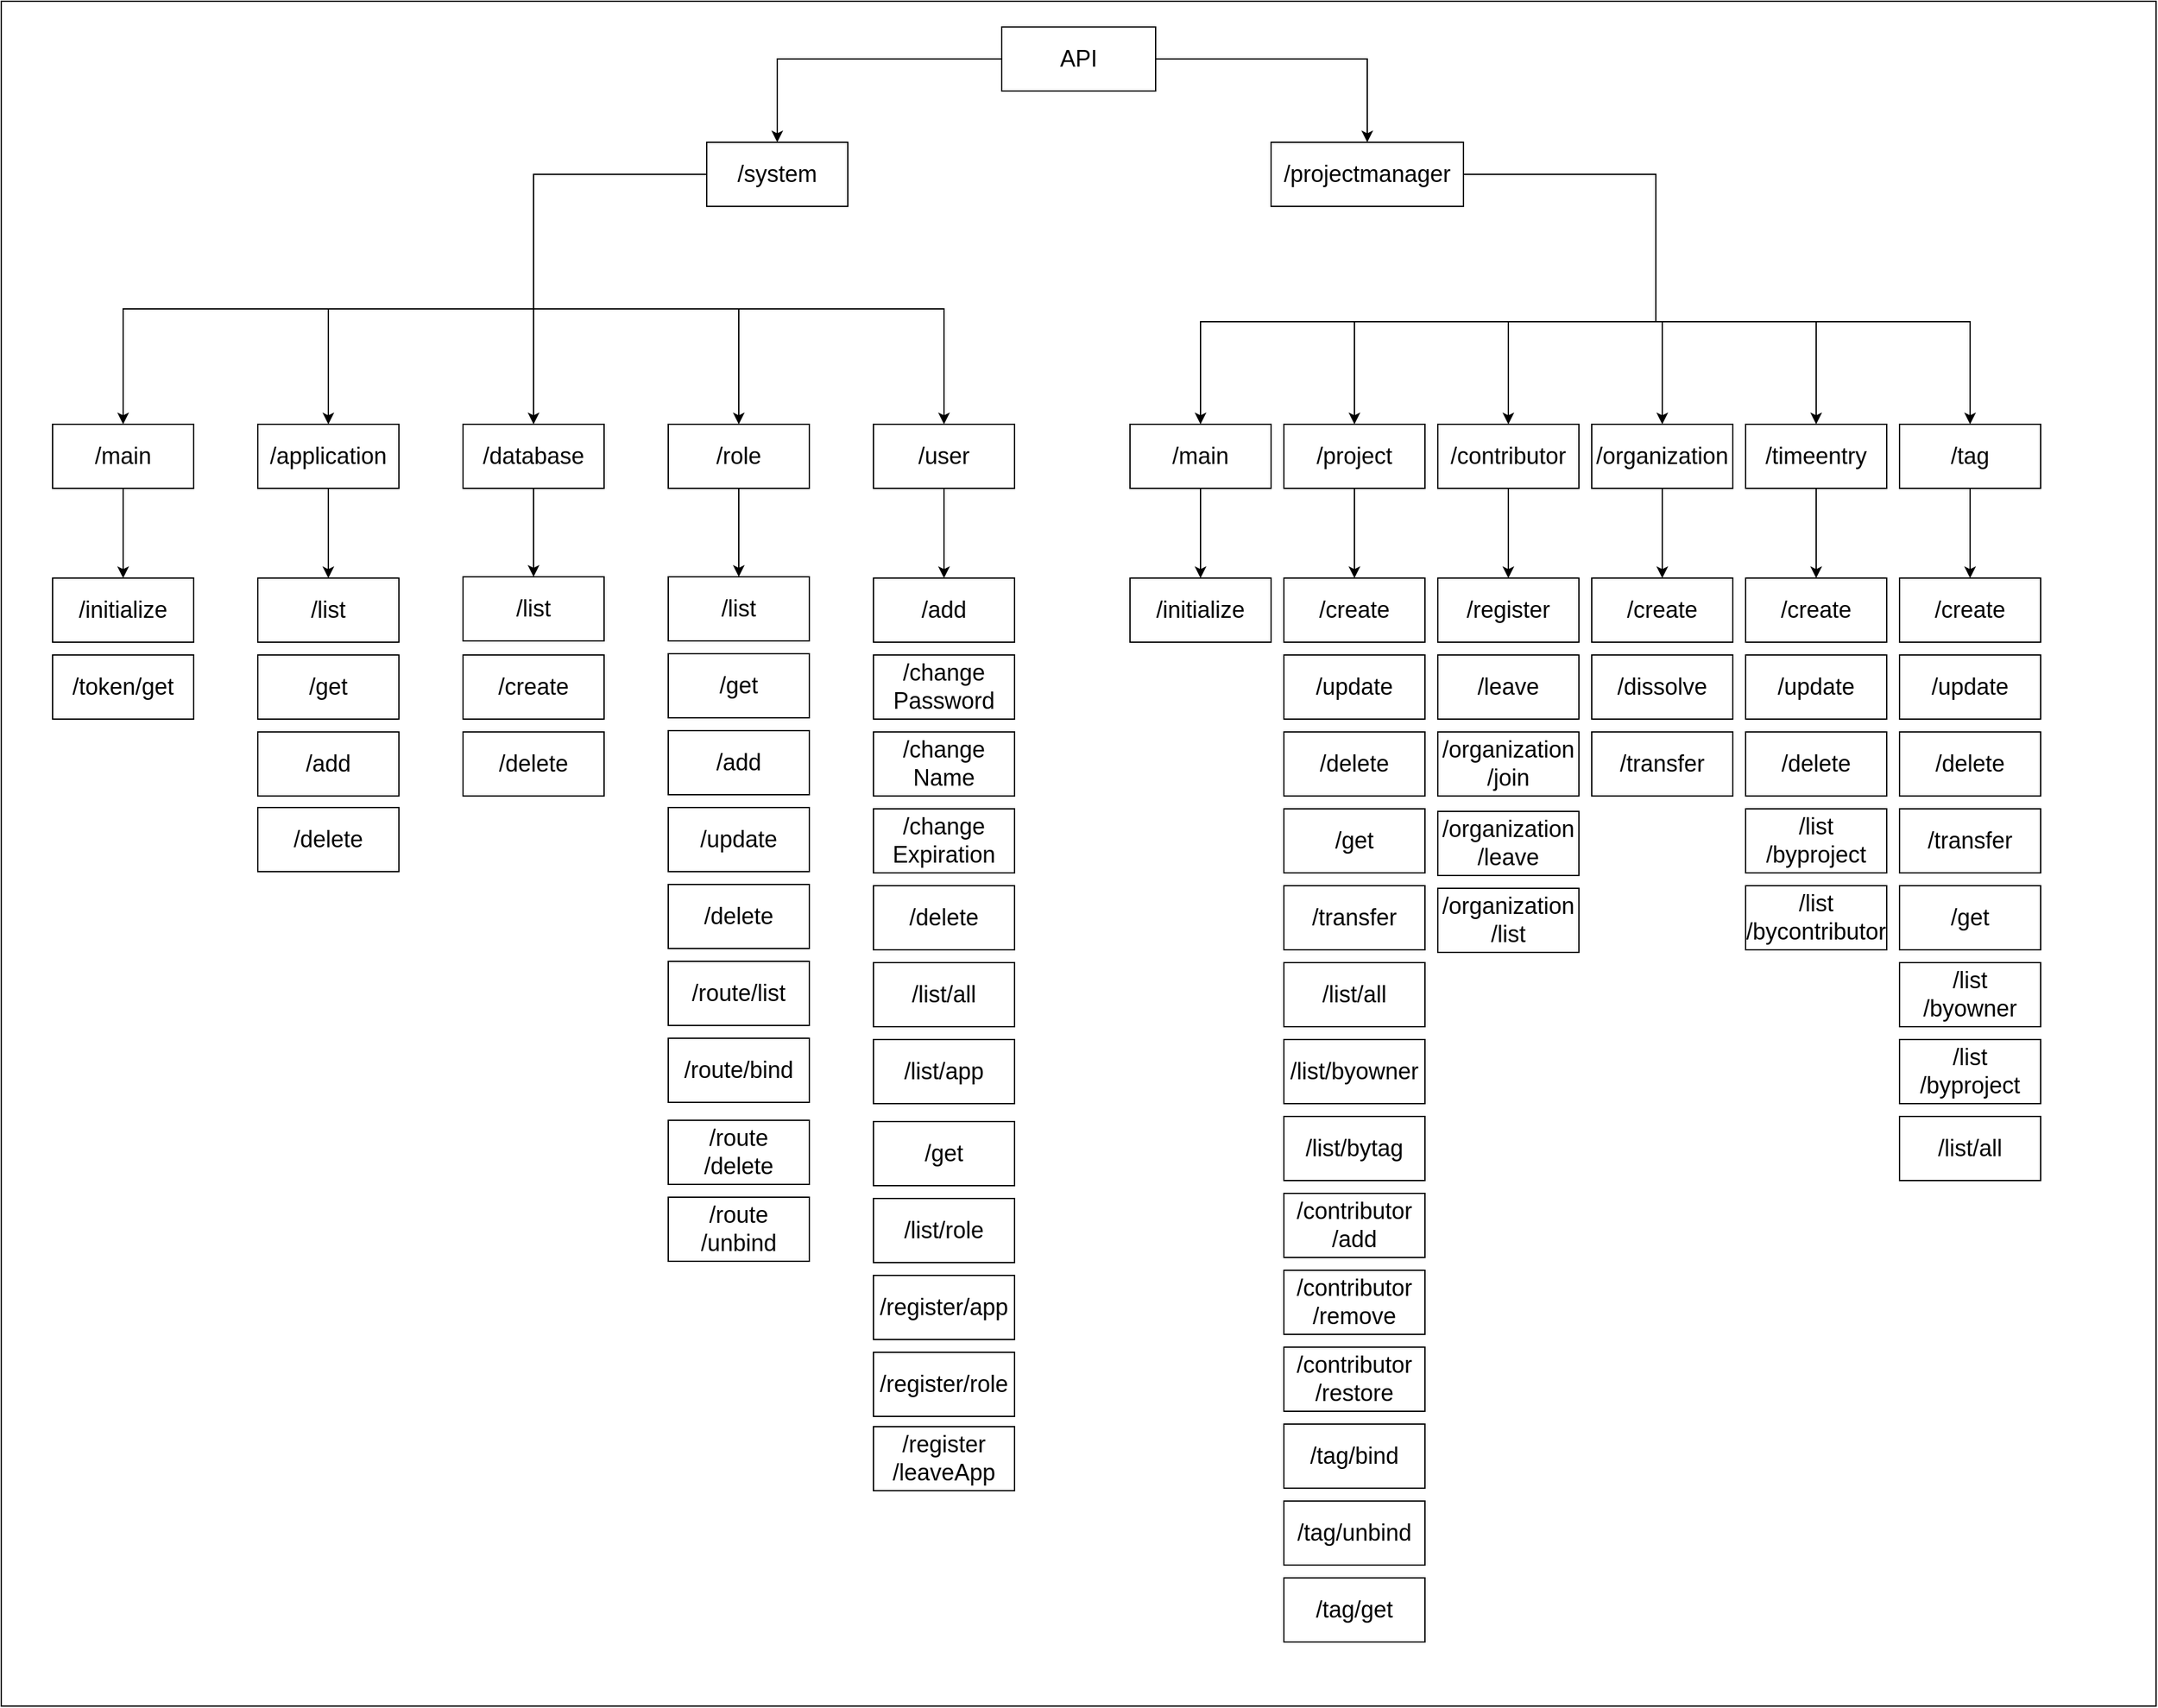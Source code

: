 <mxfile version="28.2.5">
  <diagram name="Page-1" id="nwN8FUs3bcOM2yQH4nKQ">
    <mxGraphModel dx="3759" dy="2231" grid="1" gridSize="10" guides="1" tooltips="1" connect="1" arrows="1" fold="1" page="1" pageScale="1" pageWidth="850" pageHeight="1100" math="0" shadow="0">
      <root>
        <mxCell id="0" />
        <mxCell id="1" parent="0" />
        <mxCell id="92CzlJYpDOsHPccTKbnx-94" value="" style="rounded=0;whiteSpace=wrap;html=1;" vertex="1" parent="1">
          <mxGeometry x="-420" y="30" width="1680" height="1330" as="geometry" />
        </mxCell>
        <mxCell id="xm2EJyJnLCStHGxzsCaY-14" style="edgeStyle=orthogonalEdgeStyle;rounded=0;orthogonalLoop=1;jettySize=auto;html=1;entryX=0.5;entryY=0;entryDx=0;entryDy=0;fontSize=18;" parent="1" source="xm2EJyJnLCStHGxzsCaY-5" target="xm2EJyJnLCStHGxzsCaY-6" edge="1">
          <mxGeometry relative="1" as="geometry" />
        </mxCell>
        <mxCell id="92CzlJYpDOsHPccTKbnx-45" style="edgeStyle=orthogonalEdgeStyle;rounded=0;orthogonalLoop=1;jettySize=auto;html=1;entryX=0.5;entryY=0;entryDx=0;entryDy=0;fontSize=18;" edge="1" parent="1" source="xm2EJyJnLCStHGxzsCaY-5" target="xm2EJyJnLCStHGxzsCaY-7">
          <mxGeometry relative="1" as="geometry" />
        </mxCell>
        <mxCell id="xm2EJyJnLCStHGxzsCaY-5" value="API" style="html=1;whiteSpace=wrap;fontSize=18;" parent="1" vertex="1">
          <mxGeometry x="360" y="50" width="120" height="50" as="geometry" />
        </mxCell>
        <mxCell id="xm2EJyJnLCStHGxzsCaY-15" style="edgeStyle=orthogonalEdgeStyle;rounded=0;orthogonalLoop=1;jettySize=auto;html=1;entryX=0.5;entryY=0;entryDx=0;entryDy=0;exitX=0;exitY=0.5;exitDx=0;exitDy=0;fontSize=18;" parent="1" source="xm2EJyJnLCStHGxzsCaY-6" target="xm2EJyJnLCStHGxzsCaY-8" edge="1">
          <mxGeometry relative="1" as="geometry">
            <Array as="points">
              <mxPoint x="-5" y="165" />
              <mxPoint x="-5" y="270" />
              <mxPoint x="-325" y="270" />
            </Array>
          </mxGeometry>
        </mxCell>
        <mxCell id="xm2EJyJnLCStHGxzsCaY-16" style="edgeStyle=orthogonalEdgeStyle;rounded=0;orthogonalLoop=1;jettySize=auto;html=1;entryX=0.5;entryY=0;entryDx=0;entryDy=0;exitX=0;exitY=0.5;exitDx=0;exitDy=0;fontSize=18;" parent="1" source="xm2EJyJnLCStHGxzsCaY-6" target="xm2EJyJnLCStHGxzsCaY-12" edge="1">
          <mxGeometry relative="1" as="geometry">
            <Array as="points">
              <mxPoint x="-5" y="165" />
              <mxPoint x="-5" y="270" />
              <mxPoint x="-165" y="270" />
            </Array>
          </mxGeometry>
        </mxCell>
        <mxCell id="xm2EJyJnLCStHGxzsCaY-17" style="edgeStyle=orthogonalEdgeStyle;rounded=0;orthogonalLoop=1;jettySize=auto;html=1;entryX=0.5;entryY=0;entryDx=0;entryDy=0;fontSize=18;" parent="1" source="xm2EJyJnLCStHGxzsCaY-6" target="xm2EJyJnLCStHGxzsCaY-9" edge="1">
          <mxGeometry relative="1" as="geometry" />
        </mxCell>
        <mxCell id="xm2EJyJnLCStHGxzsCaY-18" style="edgeStyle=orthogonalEdgeStyle;rounded=0;orthogonalLoop=1;jettySize=auto;html=1;entryX=0.5;entryY=0;entryDx=0;entryDy=0;exitX=0;exitY=0.5;exitDx=0;exitDy=0;fontSize=18;" parent="1" source="xm2EJyJnLCStHGxzsCaY-6" target="xm2EJyJnLCStHGxzsCaY-11" edge="1">
          <mxGeometry relative="1" as="geometry">
            <Array as="points">
              <mxPoint x="-5" y="165" />
              <mxPoint x="-5" y="270" />
              <mxPoint x="155" y="270" />
            </Array>
          </mxGeometry>
        </mxCell>
        <mxCell id="xm2EJyJnLCStHGxzsCaY-19" style="edgeStyle=orthogonalEdgeStyle;rounded=0;orthogonalLoop=1;jettySize=auto;html=1;entryX=0.5;entryY=0;entryDx=0;entryDy=0;exitX=0;exitY=0.5;exitDx=0;exitDy=0;fontSize=18;" parent="1" source="xm2EJyJnLCStHGxzsCaY-6" target="xm2EJyJnLCStHGxzsCaY-10" edge="1">
          <mxGeometry relative="1" as="geometry">
            <Array as="points">
              <mxPoint x="-5" y="165" />
              <mxPoint x="-5" y="270" />
              <mxPoint x="315" y="270" />
            </Array>
          </mxGeometry>
        </mxCell>
        <mxCell id="xm2EJyJnLCStHGxzsCaY-6" value="/system" style="html=1;whiteSpace=wrap;fontSize=18;" parent="1" vertex="1">
          <mxGeometry x="130" y="140" width="110" height="50" as="geometry" />
        </mxCell>
        <mxCell id="92CzlJYpDOsHPccTKbnx-46" style="edgeStyle=orthogonalEdgeStyle;rounded=0;orthogonalLoop=1;jettySize=auto;html=1;entryX=0.5;entryY=0;entryDx=0;entryDy=0;curved=0;strokeColor=default;shadow=0;flowAnimation=0;fontSize=18;" edge="1" parent="1" source="xm2EJyJnLCStHGxzsCaY-7" target="92CzlJYpDOsHPccTKbnx-3">
          <mxGeometry relative="1" as="geometry">
            <Array as="points">
              <mxPoint x="870" y="165" />
              <mxPoint x="870" y="280" />
              <mxPoint x="875" y="280" />
            </Array>
          </mxGeometry>
        </mxCell>
        <mxCell id="92CzlJYpDOsHPccTKbnx-47" style="edgeStyle=orthogonalEdgeStyle;rounded=0;orthogonalLoop=1;jettySize=auto;html=1;entryX=0.5;entryY=0;entryDx=0;entryDy=0;fontSize=18;" edge="1" parent="1" source="xm2EJyJnLCStHGxzsCaY-7" target="92CzlJYpDOsHPccTKbnx-4">
          <mxGeometry relative="1" as="geometry">
            <Array as="points">
              <mxPoint x="870" y="165" />
              <mxPoint x="870" y="280" />
              <mxPoint x="995" y="280" />
            </Array>
          </mxGeometry>
        </mxCell>
        <mxCell id="92CzlJYpDOsHPccTKbnx-48" style="edgeStyle=orthogonalEdgeStyle;rounded=0;orthogonalLoop=1;jettySize=auto;html=1;entryX=0.5;entryY=0;entryDx=0;entryDy=0;fontSize=18;" edge="1" parent="1" source="xm2EJyJnLCStHGxzsCaY-7" target="92CzlJYpDOsHPccTKbnx-5">
          <mxGeometry relative="1" as="geometry">
            <Array as="points">
              <mxPoint x="870" y="165" />
              <mxPoint x="870" y="280" />
              <mxPoint x="1115" y="280" />
            </Array>
          </mxGeometry>
        </mxCell>
        <mxCell id="92CzlJYpDOsHPccTKbnx-49" style="edgeStyle=orthogonalEdgeStyle;rounded=0;orthogonalLoop=1;jettySize=auto;html=1;entryX=0.5;entryY=0;entryDx=0;entryDy=0;exitX=1;exitY=0.5;exitDx=0;exitDy=0;fontSize=18;" edge="1" parent="1" source="xm2EJyJnLCStHGxzsCaY-7" target="92CzlJYpDOsHPccTKbnx-2">
          <mxGeometry relative="1" as="geometry">
            <Array as="points">
              <mxPoint x="870" y="165" />
              <mxPoint x="870" y="280" />
              <mxPoint x="755" y="280" />
            </Array>
          </mxGeometry>
        </mxCell>
        <mxCell id="92CzlJYpDOsHPccTKbnx-50" style="edgeStyle=orthogonalEdgeStyle;rounded=0;orthogonalLoop=1;jettySize=auto;html=1;entryX=0.5;entryY=0;entryDx=0;entryDy=0;fontSize=18;" edge="1" parent="1" target="92CzlJYpDOsHPccTKbnx-1">
          <mxGeometry relative="1" as="geometry">
            <mxPoint x="720" y="165" as="sourcePoint" />
            <Array as="points">
              <mxPoint x="870" y="165" />
              <mxPoint x="870" y="280" />
              <mxPoint x="635" y="280" />
            </Array>
          </mxGeometry>
        </mxCell>
        <mxCell id="92CzlJYpDOsHPccTKbnx-51" style="edgeStyle=orthogonalEdgeStyle;rounded=0;orthogonalLoop=1;jettySize=auto;html=1;entryX=0.5;entryY=0;entryDx=0;entryDy=0;exitX=1;exitY=0.5;exitDx=0;exitDy=0;fontSize=18;" edge="1" parent="1" source="xm2EJyJnLCStHGxzsCaY-7" target="92CzlJYpDOsHPccTKbnx-8">
          <mxGeometry relative="1" as="geometry">
            <Array as="points">
              <mxPoint x="870" y="165" />
              <mxPoint x="870" y="280" />
              <mxPoint x="515" y="280" />
            </Array>
          </mxGeometry>
        </mxCell>
        <mxCell id="xm2EJyJnLCStHGxzsCaY-7" value="/projectmanager" style="html=1;whiteSpace=wrap;fontSize=18;" parent="1" vertex="1">
          <mxGeometry x="570" y="140" width="150" height="50" as="geometry" />
        </mxCell>
        <mxCell id="92CzlJYpDOsHPccTKbnx-93" style="edgeStyle=orthogonalEdgeStyle;rounded=0;orthogonalLoop=1;jettySize=auto;html=1;entryX=0.5;entryY=0;entryDx=0;entryDy=0;fontSize=18;" edge="1" parent="1" source="xm2EJyJnLCStHGxzsCaY-8" target="92CzlJYpDOsHPccTKbnx-87">
          <mxGeometry relative="1" as="geometry" />
        </mxCell>
        <mxCell id="xm2EJyJnLCStHGxzsCaY-8" value="/main" style="html=1;whiteSpace=wrap;fontSize=18;" parent="1" vertex="1">
          <mxGeometry x="-380" y="360" width="110" height="50" as="geometry" />
        </mxCell>
        <mxCell id="92CzlJYpDOsHPccTKbnx-91" style="edgeStyle=orthogonalEdgeStyle;rounded=0;orthogonalLoop=1;jettySize=auto;html=1;entryX=0.5;entryY=0;entryDx=0;entryDy=0;fontSize=18;" edge="1" parent="1" source="xm2EJyJnLCStHGxzsCaY-9" target="92CzlJYpDOsHPccTKbnx-80">
          <mxGeometry relative="1" as="geometry" />
        </mxCell>
        <mxCell id="xm2EJyJnLCStHGxzsCaY-9" value="/database" style="html=1;whiteSpace=wrap;fontSize=18;" parent="1" vertex="1">
          <mxGeometry x="-60" y="360" width="110" height="50" as="geometry" />
        </mxCell>
        <mxCell id="92CzlJYpDOsHPccTKbnx-89" style="edgeStyle=orthogonalEdgeStyle;rounded=0;orthogonalLoop=1;jettySize=auto;html=1;entryX=0.5;entryY=0;entryDx=0;entryDy=0;fontSize=18;" edge="1" parent="1" source="xm2EJyJnLCStHGxzsCaY-10" target="92CzlJYpDOsHPccTKbnx-59">
          <mxGeometry relative="1" as="geometry" />
        </mxCell>
        <mxCell id="xm2EJyJnLCStHGxzsCaY-10" value="/user" style="html=1;whiteSpace=wrap;fontSize=18;" parent="1" vertex="1">
          <mxGeometry x="260" y="360" width="110" height="50" as="geometry" />
        </mxCell>
        <mxCell id="92CzlJYpDOsHPccTKbnx-90" style="edgeStyle=orthogonalEdgeStyle;rounded=0;orthogonalLoop=1;jettySize=auto;html=1;entryX=0.5;entryY=0;entryDx=0;entryDy=0;fontSize=18;" edge="1" parent="1" source="xm2EJyJnLCStHGxzsCaY-11" target="92CzlJYpDOsHPccTKbnx-71">
          <mxGeometry relative="1" as="geometry" />
        </mxCell>
        <mxCell id="xm2EJyJnLCStHGxzsCaY-11" value="/role" style="html=1;whiteSpace=wrap;fontSize=18;" parent="1" vertex="1">
          <mxGeometry x="100" y="360" width="110" height="50" as="geometry" />
        </mxCell>
        <mxCell id="92CzlJYpDOsHPccTKbnx-92" style="edgeStyle=orthogonalEdgeStyle;rounded=0;orthogonalLoop=1;jettySize=auto;html=1;entryX=0.5;entryY=0;entryDx=0;entryDy=0;fontSize=18;" edge="1" parent="1" source="xm2EJyJnLCStHGxzsCaY-12" target="92CzlJYpDOsHPccTKbnx-83">
          <mxGeometry relative="1" as="geometry" />
        </mxCell>
        <mxCell id="xm2EJyJnLCStHGxzsCaY-12" value="/application" style="html=1;whiteSpace=wrap;fontSize=18;" parent="1" vertex="1">
          <mxGeometry x="-220" y="360" width="110" height="50" as="geometry" />
        </mxCell>
        <mxCell id="92CzlJYpDOsHPccTKbnx-52" style="edgeStyle=orthogonalEdgeStyle;rounded=0;orthogonalLoop=1;jettySize=auto;html=1;entryX=0.5;entryY=0;entryDx=0;entryDy=0;fontSize=18;" edge="1" parent="1" source="92CzlJYpDOsHPccTKbnx-1" target="92CzlJYpDOsHPccTKbnx-18">
          <mxGeometry relative="1" as="geometry" />
        </mxCell>
        <mxCell id="92CzlJYpDOsHPccTKbnx-1" value="/project" style="html=1;whiteSpace=wrap;fontSize=18;" vertex="1" parent="1">
          <mxGeometry x="580" y="360" width="110" height="50" as="geometry" />
        </mxCell>
        <mxCell id="92CzlJYpDOsHPccTKbnx-54" style="edgeStyle=orthogonalEdgeStyle;rounded=0;orthogonalLoop=1;jettySize=auto;html=1;entryX=0.5;entryY=0;entryDx=0;entryDy=0;fontSize=18;" edge="1" parent="1" source="92CzlJYpDOsHPccTKbnx-2" target="92CzlJYpDOsHPccTKbnx-10">
          <mxGeometry relative="1" as="geometry" />
        </mxCell>
        <mxCell id="92CzlJYpDOsHPccTKbnx-2" value="/contributor" style="html=1;whiteSpace=wrap;fontSize=18;" vertex="1" parent="1">
          <mxGeometry x="700" y="360" width="110" height="50" as="geometry" />
        </mxCell>
        <mxCell id="92CzlJYpDOsHPccTKbnx-55" style="edgeStyle=orthogonalEdgeStyle;rounded=0;orthogonalLoop=1;jettySize=auto;html=1;fontSize=18;" edge="1" parent="1" source="92CzlJYpDOsHPccTKbnx-3" target="92CzlJYpDOsHPccTKbnx-15">
          <mxGeometry relative="1" as="geometry" />
        </mxCell>
        <mxCell id="92CzlJYpDOsHPccTKbnx-3" value="/organization" style="html=1;whiteSpace=wrap;fontSize=18;" vertex="1" parent="1">
          <mxGeometry x="820" y="360" width="110" height="50" as="geometry" />
        </mxCell>
        <mxCell id="92CzlJYpDOsHPccTKbnx-56" style="edgeStyle=orthogonalEdgeStyle;rounded=0;orthogonalLoop=1;jettySize=auto;html=1;entryX=0.5;entryY=0;entryDx=0;entryDy=0;fontSize=18;" edge="1" parent="1" source="92CzlJYpDOsHPccTKbnx-4" target="92CzlJYpDOsHPccTKbnx-32">
          <mxGeometry relative="1" as="geometry" />
        </mxCell>
        <mxCell id="92CzlJYpDOsHPccTKbnx-4" value="/timeentry" style="html=1;whiteSpace=wrap;fontSize=18;" vertex="1" parent="1">
          <mxGeometry x="940" y="360" width="110" height="50" as="geometry" />
        </mxCell>
        <mxCell id="92CzlJYpDOsHPccTKbnx-57" style="edgeStyle=orthogonalEdgeStyle;rounded=0;orthogonalLoop=1;jettySize=auto;html=1;entryX=0.5;entryY=0;entryDx=0;entryDy=0;fontSize=18;" edge="1" parent="1" source="92CzlJYpDOsHPccTKbnx-5" target="92CzlJYpDOsHPccTKbnx-37">
          <mxGeometry relative="1" as="geometry" />
        </mxCell>
        <mxCell id="92CzlJYpDOsHPccTKbnx-5" value="/tag" style="html=1;whiteSpace=wrap;fontSize=18;" vertex="1" parent="1">
          <mxGeometry x="1060" y="360" width="110" height="50" as="geometry" />
        </mxCell>
        <mxCell id="92CzlJYpDOsHPccTKbnx-53" style="edgeStyle=orthogonalEdgeStyle;rounded=0;orthogonalLoop=1;jettySize=auto;html=1;entryX=0.5;entryY=0;entryDx=0;entryDy=0;fontSize=18;" edge="1" parent="1" source="92CzlJYpDOsHPccTKbnx-8" target="92CzlJYpDOsHPccTKbnx-9">
          <mxGeometry relative="1" as="geometry" />
        </mxCell>
        <mxCell id="92CzlJYpDOsHPccTKbnx-8" value="/main" style="html=1;whiteSpace=wrap;fontSize=18;" vertex="1" parent="1">
          <mxGeometry x="460" y="360" width="110" height="50" as="geometry" />
        </mxCell>
        <mxCell id="92CzlJYpDOsHPccTKbnx-9" value="/initialize" style="html=1;whiteSpace=wrap;fontSize=18;" vertex="1" parent="1">
          <mxGeometry x="460" y="480" width="110" height="50" as="geometry" />
        </mxCell>
        <mxCell id="92CzlJYpDOsHPccTKbnx-10" value="/register" style="html=1;whiteSpace=wrap;fontSize=18;" vertex="1" parent="1">
          <mxGeometry x="700" y="480" width="110" height="50" as="geometry" />
        </mxCell>
        <mxCell id="92CzlJYpDOsHPccTKbnx-11" value="/leave" style="html=1;whiteSpace=wrap;fontSize=18;" vertex="1" parent="1">
          <mxGeometry x="700" y="540" width="110" height="50" as="geometry" />
        </mxCell>
        <mxCell id="92CzlJYpDOsHPccTKbnx-12" value="/organization&lt;div&gt;/join&lt;/div&gt;" style="html=1;whiteSpace=wrap;fontSize=18;" vertex="1" parent="1">
          <mxGeometry x="700" y="600" width="110" height="50" as="geometry" />
        </mxCell>
        <mxCell id="92CzlJYpDOsHPccTKbnx-13" value="/organization&lt;div&gt;/list&lt;/div&gt;" style="html=1;whiteSpace=wrap;fontSize=18;" vertex="1" parent="1">
          <mxGeometry x="700" y="722" width="110" height="50" as="geometry" />
        </mxCell>
        <mxCell id="92CzlJYpDOsHPccTKbnx-14" value="/organization&lt;div&gt;/leave&lt;/div&gt;" style="html=1;whiteSpace=wrap;fontSize=18;" vertex="1" parent="1">
          <mxGeometry x="700" y="662" width="110" height="50" as="geometry" />
        </mxCell>
        <mxCell id="92CzlJYpDOsHPccTKbnx-15" value="/create" style="html=1;whiteSpace=wrap;fontSize=18;" vertex="1" parent="1">
          <mxGeometry x="820" y="480" width="110" height="50" as="geometry" />
        </mxCell>
        <mxCell id="92CzlJYpDOsHPccTKbnx-16" value="/dissolve" style="html=1;whiteSpace=wrap;fontSize=18;" vertex="1" parent="1">
          <mxGeometry x="820" y="540" width="110" height="50" as="geometry" />
        </mxCell>
        <mxCell id="92CzlJYpDOsHPccTKbnx-17" value="/transfer" style="html=1;whiteSpace=wrap;fontSize=18;" vertex="1" parent="1">
          <mxGeometry x="820" y="600" width="110" height="50" as="geometry" />
        </mxCell>
        <mxCell id="92CzlJYpDOsHPccTKbnx-18" value="/create" style="html=1;whiteSpace=wrap;fontSize=18;" vertex="1" parent="1">
          <mxGeometry x="580" y="480" width="110" height="50" as="geometry" />
        </mxCell>
        <mxCell id="92CzlJYpDOsHPccTKbnx-19" value="/update" style="html=1;whiteSpace=wrap;fontSize=18;" vertex="1" parent="1">
          <mxGeometry x="580" y="540" width="110" height="50" as="geometry" />
        </mxCell>
        <mxCell id="92CzlJYpDOsHPccTKbnx-20" value="/delete" style="html=1;whiteSpace=wrap;fontSize=18;" vertex="1" parent="1">
          <mxGeometry x="580" y="600" width="110" height="50" as="geometry" />
        </mxCell>
        <mxCell id="92CzlJYpDOsHPccTKbnx-21" value="/get" style="html=1;whiteSpace=wrap;fontSize=18;" vertex="1" parent="1">
          <mxGeometry x="580" y="660" width="110" height="50" as="geometry" />
        </mxCell>
        <mxCell id="92CzlJYpDOsHPccTKbnx-22" value="/transfer" style="html=1;whiteSpace=wrap;fontSize=18;" vertex="1" parent="1">
          <mxGeometry x="580" y="720" width="110" height="50" as="geometry" />
        </mxCell>
        <mxCell id="92CzlJYpDOsHPccTKbnx-23" value="/list/all" style="html=1;whiteSpace=wrap;fontSize=18;" vertex="1" parent="1">
          <mxGeometry x="580" y="780" width="110" height="50" as="geometry" />
        </mxCell>
        <mxCell id="92CzlJYpDOsHPccTKbnx-24" value="/list/byowner" style="html=1;whiteSpace=wrap;fontSize=18;" vertex="1" parent="1">
          <mxGeometry x="580" y="840" width="110" height="50" as="geometry" />
        </mxCell>
        <mxCell id="92CzlJYpDOsHPccTKbnx-25" value="/list/bytag" style="html=1;whiteSpace=wrap;fontSize=18;" vertex="1" parent="1">
          <mxGeometry x="580" y="900" width="110" height="50" as="geometry" />
        </mxCell>
        <mxCell id="92CzlJYpDOsHPccTKbnx-26" value="/contributor&lt;div&gt;/add&lt;/div&gt;" style="html=1;whiteSpace=wrap;fontSize=18;" vertex="1" parent="1">
          <mxGeometry x="580" y="960" width="110" height="50" as="geometry" />
        </mxCell>
        <mxCell id="92CzlJYpDOsHPccTKbnx-27" value="/contributor&lt;div&gt;/remove&lt;/div&gt;" style="html=1;whiteSpace=wrap;fontSize=18;" vertex="1" parent="1">
          <mxGeometry x="580" y="1020" width="110" height="50" as="geometry" />
        </mxCell>
        <mxCell id="92CzlJYpDOsHPccTKbnx-28" value="/contributor&lt;div&gt;/restore&lt;/div&gt;" style="html=1;whiteSpace=wrap;fontSize=18;" vertex="1" parent="1">
          <mxGeometry x="580" y="1080" width="110" height="50" as="geometry" />
        </mxCell>
        <mxCell id="92CzlJYpDOsHPccTKbnx-29" value="/tag/bind" style="html=1;whiteSpace=wrap;fontSize=18;" vertex="1" parent="1">
          <mxGeometry x="580" y="1140" width="110" height="50" as="geometry" />
        </mxCell>
        <mxCell id="92CzlJYpDOsHPccTKbnx-30" value="/tag/unbind" style="html=1;whiteSpace=wrap;fontSize=18;" vertex="1" parent="1">
          <mxGeometry x="580" y="1200" width="110" height="50" as="geometry" />
        </mxCell>
        <mxCell id="92CzlJYpDOsHPccTKbnx-31" value="/tag/get" style="html=1;whiteSpace=wrap;fontSize=18;" vertex="1" parent="1">
          <mxGeometry x="580" y="1260" width="110" height="50" as="geometry" />
        </mxCell>
        <mxCell id="92CzlJYpDOsHPccTKbnx-32" value="/create" style="html=1;whiteSpace=wrap;fontSize=18;" vertex="1" parent="1">
          <mxGeometry x="940" y="480" width="110" height="50" as="geometry" />
        </mxCell>
        <mxCell id="92CzlJYpDOsHPccTKbnx-33" value="/update" style="html=1;whiteSpace=wrap;fontSize=18;" vertex="1" parent="1">
          <mxGeometry x="940" y="540" width="110" height="50" as="geometry" />
        </mxCell>
        <mxCell id="92CzlJYpDOsHPccTKbnx-34" value="/delete" style="html=1;whiteSpace=wrap;fontSize=18;" vertex="1" parent="1">
          <mxGeometry x="940" y="600" width="110" height="50" as="geometry" />
        </mxCell>
        <mxCell id="92CzlJYpDOsHPccTKbnx-35" value="/list&lt;div&gt;/byproject&lt;/div&gt;" style="html=1;whiteSpace=wrap;fontSize=18;" vertex="1" parent="1">
          <mxGeometry x="940" y="660" width="110" height="50" as="geometry" />
        </mxCell>
        <mxCell id="92CzlJYpDOsHPccTKbnx-36" value="/list&lt;div&gt;/bycontributor&lt;/div&gt;" style="html=1;whiteSpace=wrap;fontSize=18;" vertex="1" parent="1">
          <mxGeometry x="940" y="720" width="110" height="50" as="geometry" />
        </mxCell>
        <mxCell id="92CzlJYpDOsHPccTKbnx-37" value="/create" style="html=1;whiteSpace=wrap;fontSize=18;" vertex="1" parent="1">
          <mxGeometry x="1060" y="480" width="110" height="50" as="geometry" />
        </mxCell>
        <mxCell id="92CzlJYpDOsHPccTKbnx-38" value="/update" style="html=1;whiteSpace=wrap;fontSize=18;" vertex="1" parent="1">
          <mxGeometry x="1060" y="540" width="110" height="50" as="geometry" />
        </mxCell>
        <mxCell id="92CzlJYpDOsHPccTKbnx-39" value="/delete" style="html=1;whiteSpace=wrap;fontSize=18;" vertex="1" parent="1">
          <mxGeometry x="1060" y="600" width="110" height="50" as="geometry" />
        </mxCell>
        <mxCell id="92CzlJYpDOsHPccTKbnx-40" value="/transfer" style="html=1;whiteSpace=wrap;fontSize=18;" vertex="1" parent="1">
          <mxGeometry x="1060" y="660" width="110" height="50" as="geometry" />
        </mxCell>
        <mxCell id="92CzlJYpDOsHPccTKbnx-41" value="/get" style="html=1;whiteSpace=wrap;fontSize=18;" vertex="1" parent="1">
          <mxGeometry x="1060" y="720" width="110" height="50" as="geometry" />
        </mxCell>
        <mxCell id="92CzlJYpDOsHPccTKbnx-42" value="/list&lt;div&gt;/byowner&lt;/div&gt;" style="html=1;whiteSpace=wrap;fontSize=18;" vertex="1" parent="1">
          <mxGeometry x="1060" y="780" width="110" height="50" as="geometry" />
        </mxCell>
        <mxCell id="92CzlJYpDOsHPccTKbnx-43" value="/list&lt;div&gt;/byproject&lt;/div&gt;" style="html=1;whiteSpace=wrap;fontSize=18;" vertex="1" parent="1">
          <mxGeometry x="1060" y="840" width="110" height="50" as="geometry" />
        </mxCell>
        <mxCell id="92CzlJYpDOsHPccTKbnx-44" value="/list/all" style="html=1;whiteSpace=wrap;fontSize=18;" vertex="1" parent="1">
          <mxGeometry x="1060" y="900" width="110" height="50" as="geometry" />
        </mxCell>
        <mxCell id="92CzlJYpDOsHPccTKbnx-59" value="/add" style="html=1;whiteSpace=wrap;fontSize=18;" vertex="1" parent="1">
          <mxGeometry x="260" y="480" width="110" height="50" as="geometry" />
        </mxCell>
        <mxCell id="92CzlJYpDOsHPccTKbnx-60" value="/list/app" style="html=1;whiteSpace=wrap;fontSize=18;" vertex="1" parent="1">
          <mxGeometry x="260" y="840" width="110" height="50" as="geometry" />
        </mxCell>
        <mxCell id="92CzlJYpDOsHPccTKbnx-61" value="/list/all" style="html=1;whiteSpace=wrap;fontSize=18;" vertex="1" parent="1">
          <mxGeometry x="260" y="780" width="110" height="50" as="geometry" />
        </mxCell>
        <mxCell id="92CzlJYpDOsHPccTKbnx-62" value="/delete" style="html=1;whiteSpace=wrap;fontSize=18;" vertex="1" parent="1">
          <mxGeometry x="260" y="720" width="110" height="50" as="geometry" />
        </mxCell>
        <mxCell id="92CzlJYpDOsHPccTKbnx-63" value="/change&lt;div&gt;Expiration&lt;/div&gt;" style="html=1;whiteSpace=wrap;fontSize=18;" vertex="1" parent="1">
          <mxGeometry x="260" y="660" width="110" height="50" as="geometry" />
        </mxCell>
        <mxCell id="92CzlJYpDOsHPccTKbnx-64" value="/change&lt;div&gt;Name&lt;/div&gt;" style="html=1;whiteSpace=wrap;fontSize=18;" vertex="1" parent="1">
          <mxGeometry x="260" y="600" width="110" height="50" as="geometry" />
        </mxCell>
        <mxCell id="92CzlJYpDOsHPccTKbnx-65" value="/change&lt;div&gt;Password&lt;/div&gt;" style="html=1;whiteSpace=wrap;fontSize=18;" vertex="1" parent="1">
          <mxGeometry x="260" y="540" width="110" height="50" as="geometry" />
        </mxCell>
        <mxCell id="92CzlJYpDOsHPccTKbnx-66" value="/get" style="html=1;whiteSpace=wrap;fontSize=18;" vertex="1" parent="1">
          <mxGeometry x="260" y="904" width="110" height="50" as="geometry" />
        </mxCell>
        <mxCell id="92CzlJYpDOsHPccTKbnx-67" value="/list/role" style="html=1;whiteSpace=wrap;fontSize=18;" vertex="1" parent="1">
          <mxGeometry x="260" y="964" width="110" height="50" as="geometry" />
        </mxCell>
        <mxCell id="92CzlJYpDOsHPccTKbnx-68" value="/register/app" style="html=1;whiteSpace=wrap;fontSize=18;" vertex="1" parent="1">
          <mxGeometry x="260" y="1024" width="110" height="50" as="geometry" />
        </mxCell>
        <mxCell id="92CzlJYpDOsHPccTKbnx-69" value="/register/role" style="html=1;whiteSpace=wrap;fontSize=18;" vertex="1" parent="1">
          <mxGeometry x="260" y="1084" width="110" height="50" as="geometry" />
        </mxCell>
        <mxCell id="92CzlJYpDOsHPccTKbnx-70" value="/register&lt;div&gt;/leaveApp&lt;/div&gt;" style="html=1;whiteSpace=wrap;fontSize=18;" vertex="1" parent="1">
          <mxGeometry x="260" y="1142" width="110" height="50" as="geometry" />
        </mxCell>
        <mxCell id="92CzlJYpDOsHPccTKbnx-71" value="/list" style="html=1;whiteSpace=wrap;fontSize=18;" vertex="1" parent="1">
          <mxGeometry x="100" y="479" width="110" height="50" as="geometry" />
        </mxCell>
        <mxCell id="92CzlJYpDOsHPccTKbnx-72" value="/route/bind" style="html=1;whiteSpace=wrap;fontSize=18;" vertex="1" parent="1">
          <mxGeometry x="100" y="839" width="110" height="50" as="geometry" />
        </mxCell>
        <mxCell id="92CzlJYpDOsHPccTKbnx-73" value="/route/list" style="html=1;whiteSpace=wrap;fontSize=18;" vertex="1" parent="1">
          <mxGeometry x="100" y="779" width="110" height="50" as="geometry" />
        </mxCell>
        <mxCell id="92CzlJYpDOsHPccTKbnx-74" value="/delete" style="html=1;whiteSpace=wrap;fontSize=18;" vertex="1" parent="1">
          <mxGeometry x="100" y="719" width="110" height="50" as="geometry" />
        </mxCell>
        <mxCell id="92CzlJYpDOsHPccTKbnx-75" value="/update" style="html=1;whiteSpace=wrap;fontSize=18;" vertex="1" parent="1">
          <mxGeometry x="100" y="659" width="110" height="50" as="geometry" />
        </mxCell>
        <mxCell id="92CzlJYpDOsHPccTKbnx-76" value="/add" style="html=1;whiteSpace=wrap;fontSize=18;" vertex="1" parent="1">
          <mxGeometry x="100" y="599" width="110" height="50" as="geometry" />
        </mxCell>
        <mxCell id="92CzlJYpDOsHPccTKbnx-77" value="/get" style="html=1;whiteSpace=wrap;fontSize=18;" vertex="1" parent="1">
          <mxGeometry x="100" y="539" width="110" height="50" as="geometry" />
        </mxCell>
        <mxCell id="92CzlJYpDOsHPccTKbnx-78" value="/route&lt;div&gt;/delete&lt;/div&gt;" style="html=1;whiteSpace=wrap;fontSize=18;" vertex="1" parent="1">
          <mxGeometry x="100" y="903" width="110" height="50" as="geometry" />
        </mxCell>
        <mxCell id="92CzlJYpDOsHPccTKbnx-79" value="/route&lt;div&gt;/unbind&lt;/div&gt;" style="html=1;whiteSpace=wrap;fontSize=18;" vertex="1" parent="1">
          <mxGeometry x="100" y="963" width="110" height="50" as="geometry" />
        </mxCell>
        <mxCell id="92CzlJYpDOsHPccTKbnx-80" value="/list" style="html=1;whiteSpace=wrap;fontSize=18;" vertex="1" parent="1">
          <mxGeometry x="-60" y="479" width="110" height="50" as="geometry" />
        </mxCell>
        <mxCell id="92CzlJYpDOsHPccTKbnx-81" value="/create" style="html=1;whiteSpace=wrap;fontSize=18;" vertex="1" parent="1">
          <mxGeometry x="-60" y="540" width="110" height="50" as="geometry" />
        </mxCell>
        <mxCell id="92CzlJYpDOsHPccTKbnx-82" value="/delete" style="html=1;whiteSpace=wrap;fontSize=18;" vertex="1" parent="1">
          <mxGeometry x="-60" y="600" width="110" height="50" as="geometry" />
        </mxCell>
        <mxCell id="92CzlJYpDOsHPccTKbnx-83" value="/list" style="html=1;whiteSpace=wrap;fontSize=18;" vertex="1" parent="1">
          <mxGeometry x="-220" y="480" width="110" height="50" as="geometry" />
        </mxCell>
        <mxCell id="92CzlJYpDOsHPccTKbnx-84" value="/get" style="html=1;whiteSpace=wrap;fontSize=18;" vertex="1" parent="1">
          <mxGeometry x="-220" y="540" width="110" height="50" as="geometry" />
        </mxCell>
        <mxCell id="92CzlJYpDOsHPccTKbnx-85" value="/add" style="html=1;whiteSpace=wrap;fontSize=18;" vertex="1" parent="1">
          <mxGeometry x="-220" y="600" width="110" height="50" as="geometry" />
        </mxCell>
        <mxCell id="92CzlJYpDOsHPccTKbnx-86" value="/delete" style="html=1;whiteSpace=wrap;fontSize=18;" vertex="1" parent="1">
          <mxGeometry x="-220" y="659" width="110" height="50" as="geometry" />
        </mxCell>
        <mxCell id="92CzlJYpDOsHPccTKbnx-87" value="/initialize" style="html=1;whiteSpace=wrap;fontSize=18;" vertex="1" parent="1">
          <mxGeometry x="-380" y="480" width="110" height="50" as="geometry" />
        </mxCell>
        <mxCell id="92CzlJYpDOsHPccTKbnx-88" value="/token/get" style="html=1;whiteSpace=wrap;fontSize=18;" vertex="1" parent="1">
          <mxGeometry x="-380" y="540" width="110" height="50" as="geometry" />
        </mxCell>
      </root>
    </mxGraphModel>
  </diagram>
</mxfile>
